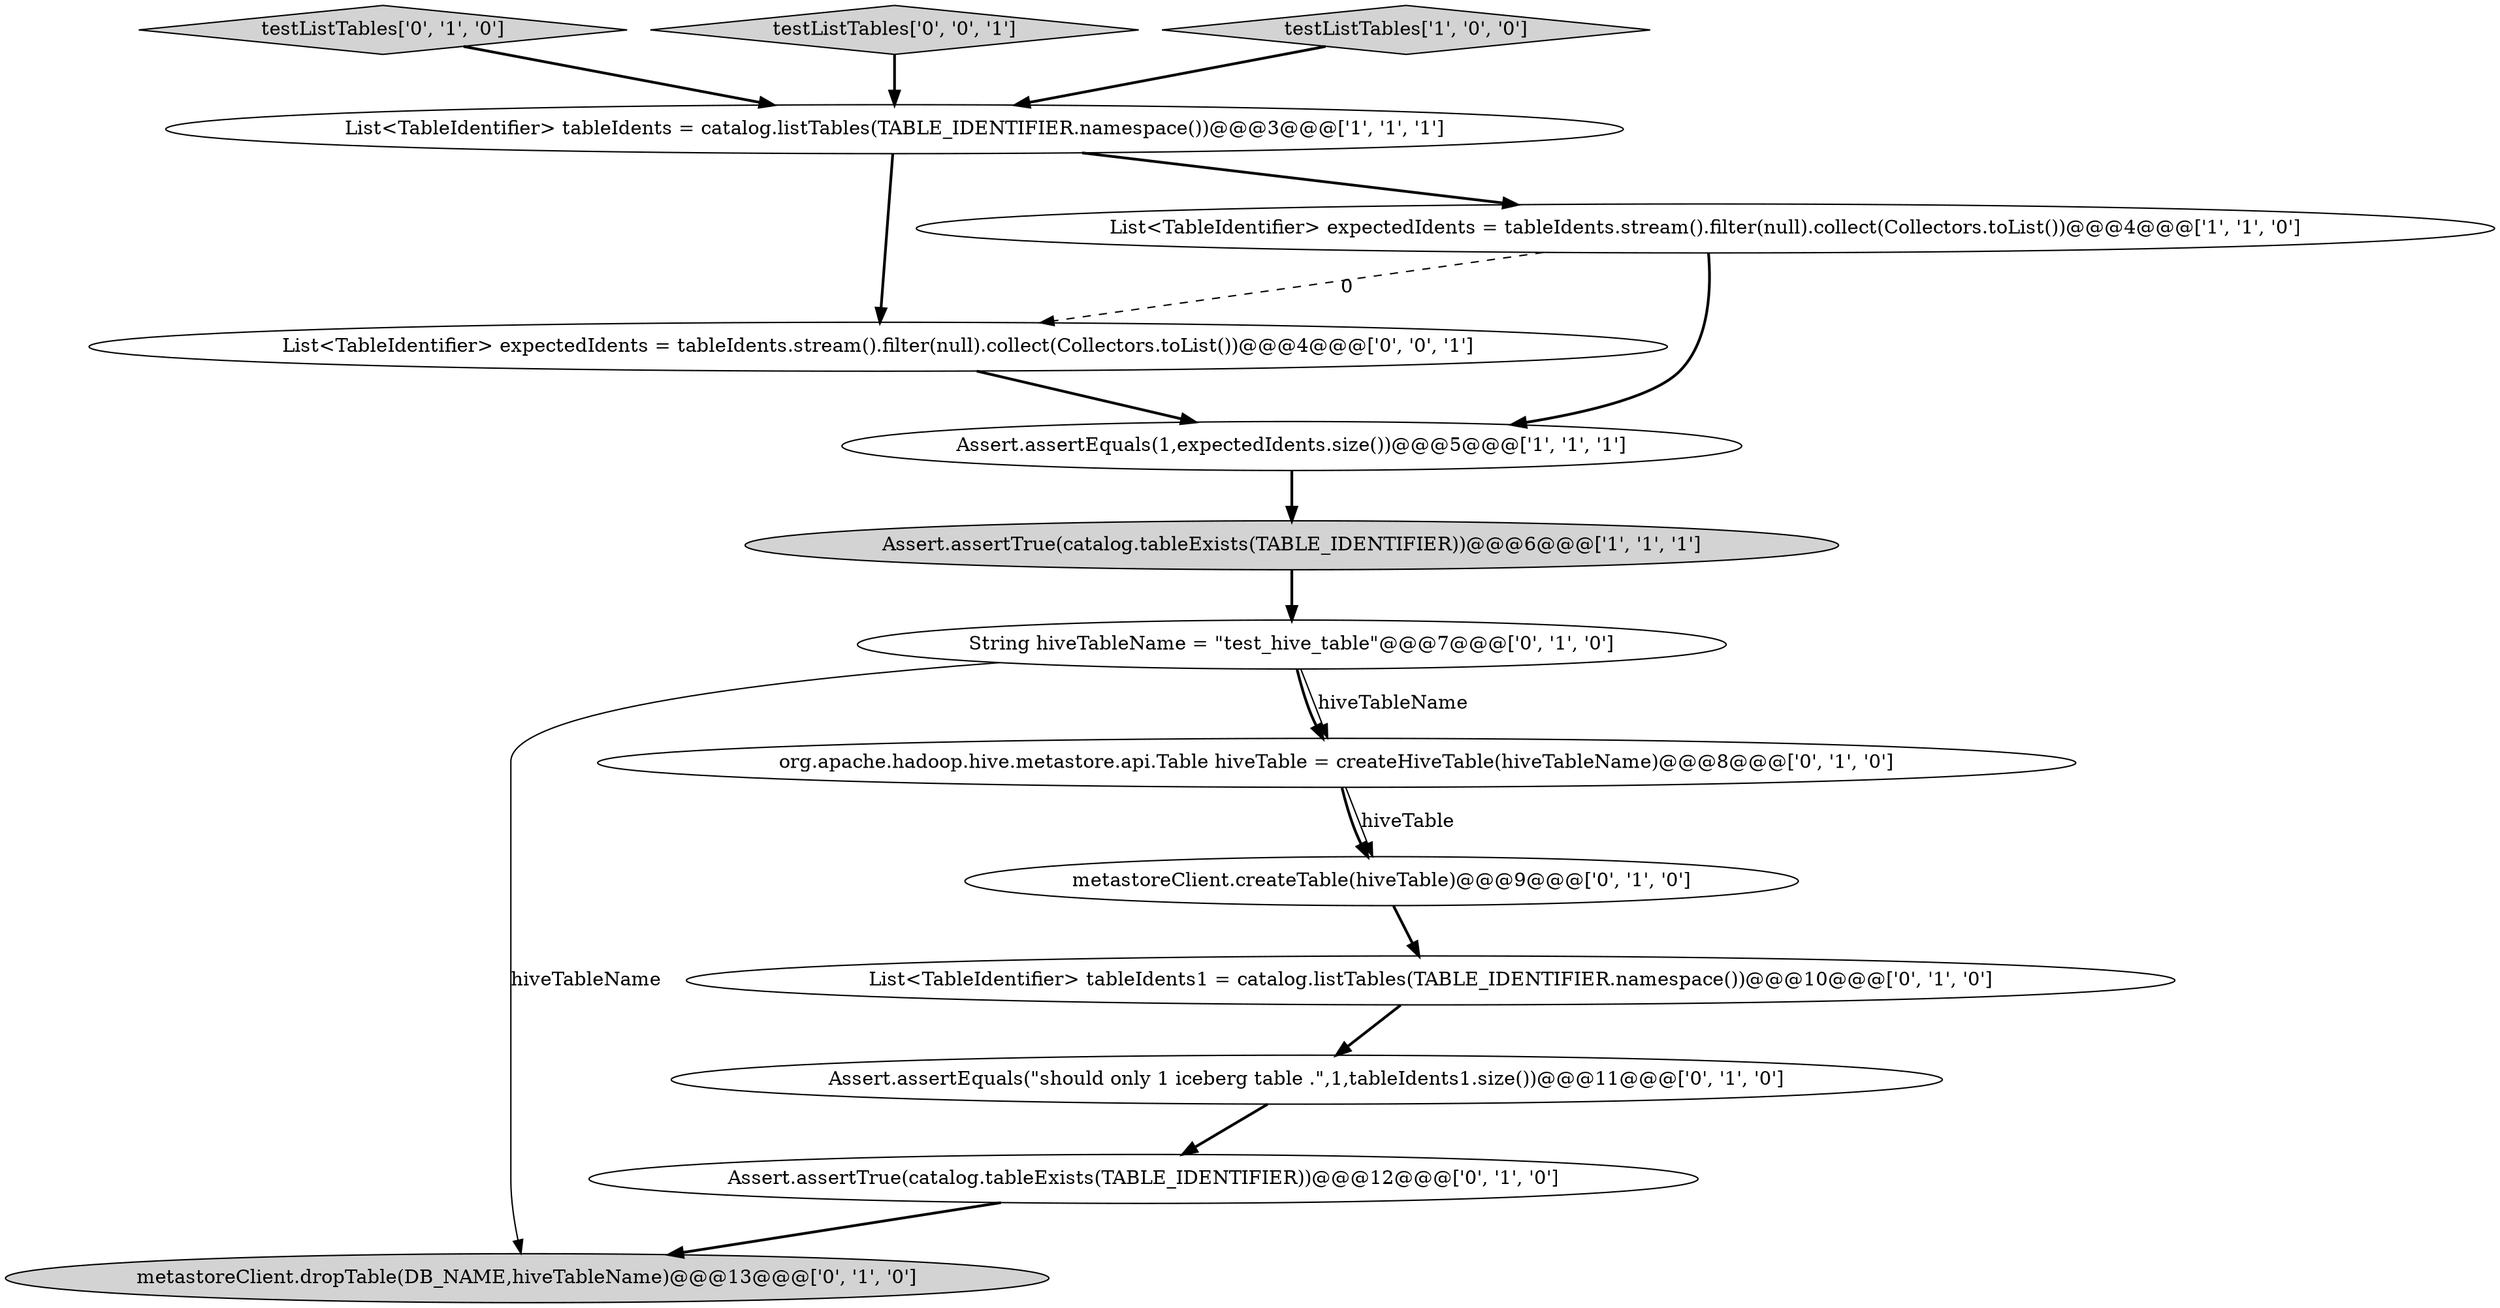 digraph {
9 [style = filled, label = "testListTables['0', '1', '0']", fillcolor = lightgray, shape = diamond image = "AAA0AAABBB2BBB"];
2 [style = filled, label = "Assert.assertEquals(1,expectedIdents.size())@@@5@@@['1', '1', '1']", fillcolor = white, shape = ellipse image = "AAA0AAABBB1BBB"];
7 [style = filled, label = "metastoreClient.dropTable(DB_NAME,hiveTableName)@@@13@@@['0', '1', '0']", fillcolor = lightgray, shape = ellipse image = "AAA1AAABBB2BBB"];
11 [style = filled, label = "Assert.assertEquals(\"should only 1 iceberg table .\",1,tableIdents1.size())@@@11@@@['0', '1', '0']", fillcolor = white, shape = ellipse image = "AAA1AAABBB2BBB"];
4 [style = filled, label = "Assert.assertTrue(catalog.tableExists(TABLE_IDENTIFIER))@@@6@@@['1', '1', '1']", fillcolor = lightgray, shape = ellipse image = "AAA0AAABBB1BBB"];
13 [style = filled, label = "testListTables['0', '0', '1']", fillcolor = lightgray, shape = diamond image = "AAA0AAABBB3BBB"];
5 [style = filled, label = "List<TableIdentifier> tableIdents1 = catalog.listTables(TABLE_IDENTIFIER.namespace())@@@10@@@['0', '1', '0']", fillcolor = white, shape = ellipse image = "AAA1AAABBB2BBB"];
14 [style = filled, label = "List<TableIdentifier> expectedIdents = tableIdents.stream().filter(null).collect(Collectors.toList())@@@4@@@['0', '0', '1']", fillcolor = white, shape = ellipse image = "AAA0AAABBB3BBB"];
12 [style = filled, label = "String hiveTableName = \"test_hive_table\"@@@7@@@['0', '1', '0']", fillcolor = white, shape = ellipse image = "AAA1AAABBB2BBB"];
10 [style = filled, label = "org.apache.hadoop.hive.metastore.api.Table hiveTable = createHiveTable(hiveTableName)@@@8@@@['0', '1', '0']", fillcolor = white, shape = ellipse image = "AAA1AAABBB2BBB"];
3 [style = filled, label = "testListTables['1', '0', '0']", fillcolor = lightgray, shape = diamond image = "AAA0AAABBB1BBB"];
8 [style = filled, label = "Assert.assertTrue(catalog.tableExists(TABLE_IDENTIFIER))@@@12@@@['0', '1', '0']", fillcolor = white, shape = ellipse image = "AAA1AAABBB2BBB"];
1 [style = filled, label = "List<TableIdentifier> tableIdents = catalog.listTables(TABLE_IDENTIFIER.namespace())@@@3@@@['1', '1', '1']", fillcolor = white, shape = ellipse image = "AAA0AAABBB1BBB"];
6 [style = filled, label = "metastoreClient.createTable(hiveTable)@@@9@@@['0', '1', '0']", fillcolor = white, shape = ellipse image = "AAA1AAABBB2BBB"];
0 [style = filled, label = "List<TableIdentifier> expectedIdents = tableIdents.stream().filter(null).collect(Collectors.toList())@@@4@@@['1', '1', '0']", fillcolor = white, shape = ellipse image = "AAA0AAABBB1BBB"];
14->2 [style = bold, label=""];
13->1 [style = bold, label=""];
8->7 [style = bold, label=""];
12->10 [style = bold, label=""];
3->1 [style = bold, label=""];
0->2 [style = bold, label=""];
0->14 [style = dashed, label="0"];
12->10 [style = solid, label="hiveTableName"];
2->4 [style = bold, label=""];
5->11 [style = bold, label=""];
11->8 [style = bold, label=""];
10->6 [style = bold, label=""];
9->1 [style = bold, label=""];
1->14 [style = bold, label=""];
6->5 [style = bold, label=""];
12->7 [style = solid, label="hiveTableName"];
10->6 [style = solid, label="hiveTable"];
4->12 [style = bold, label=""];
1->0 [style = bold, label=""];
}
